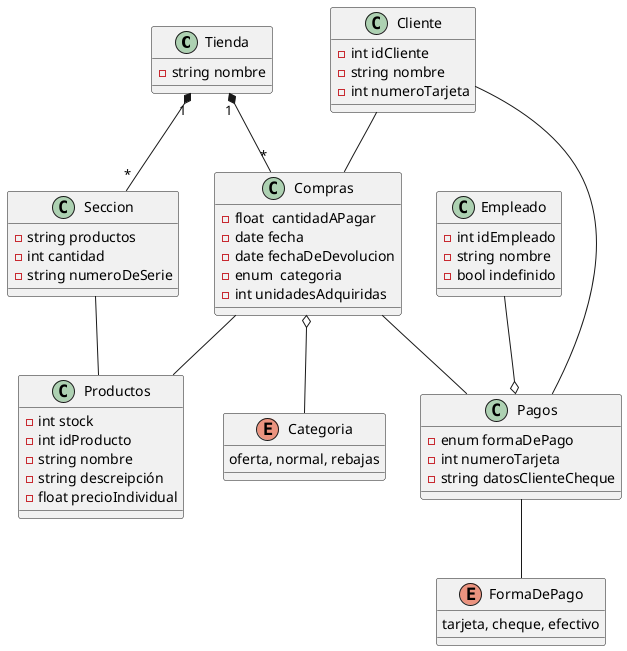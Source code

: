 @startuml Aplicación de una pequeña tienda
Tienda "1"*--"*" Compras
Compras o-- Categoria 
Compras -- Productos
Empleado --o Pagos 
Tienda "1" *-- "*" Seccion
Compras -- Pagos
Cliente--Compras
Pagos--FormaDePago
Seccion--Productos
Cliente -- Pagos

Class Tienda{    
    - string nombre 
}
Class Compras{
    
    - float  cantidadAPagar
    - date fecha
    - date fechaDeDevolucion
    - enum  categoria
    - int unidadesAdquiridas 
}
enum Categoria{
    oferta, normal, rebajas
}

Class Productos{
    - int stock 
    - int idProducto
    - string nombre
    - string descreipción
    - float precioIndividual
}

Class Pagos{
    - enum formaDePago
    - int numeroTarjeta
    - string datosClienteCheque
}
Class Seccion{
    - string productos
    - int cantidad
    - string numeroDeSerie
}
class Empleado{
        - int idEmpleado
        - string nombre
        - bool indefinido
}
class Cliente{
        - int idCliente
        - string nombre 
        - int numeroTarjeta      
}
enum FormaDePago{
     tarjeta, cheque, efectivo
    }
@enduml
